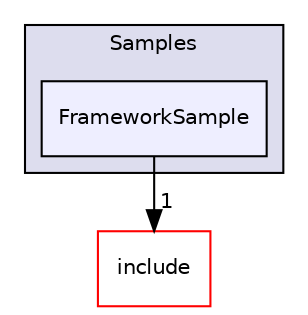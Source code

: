 digraph "/home/bhargavi/Documents/SDR/Copy_Exam_808X/vendor/googletest/googletest/xcode/Samples/FrameworkSample" {
  compound=true
  node [ fontsize="10", fontname="Helvetica"];
  edge [ labelfontsize="10", labelfontname="Helvetica"];
  subgraph clusterdir_dab6578960513a40fe694ea676f1c83b {
    graph [ bgcolor="#ddddee", pencolor="black", label="Samples" fontname="Helvetica", fontsize="10", URL="dir_dab6578960513a40fe694ea676f1c83b.html"]
  dir_5404cafff81e09c88c569ca23956d647 [shape=box, label="FrameworkSample", style="filled", fillcolor="#eeeeff", pencolor="black", URL="dir_5404cafff81e09c88c569ca23956d647.html"];
  }
  dir_08239901a57888b7f9794ed09caefaac [shape=box label="include" fillcolor="white" style="filled" color="red" URL="dir_08239901a57888b7f9794ed09caefaac.html"];
  dir_5404cafff81e09c88c569ca23956d647->dir_08239901a57888b7f9794ed09caefaac [headlabel="1", labeldistance=1.5 headhref="dir_000034_000025.html"];
}
